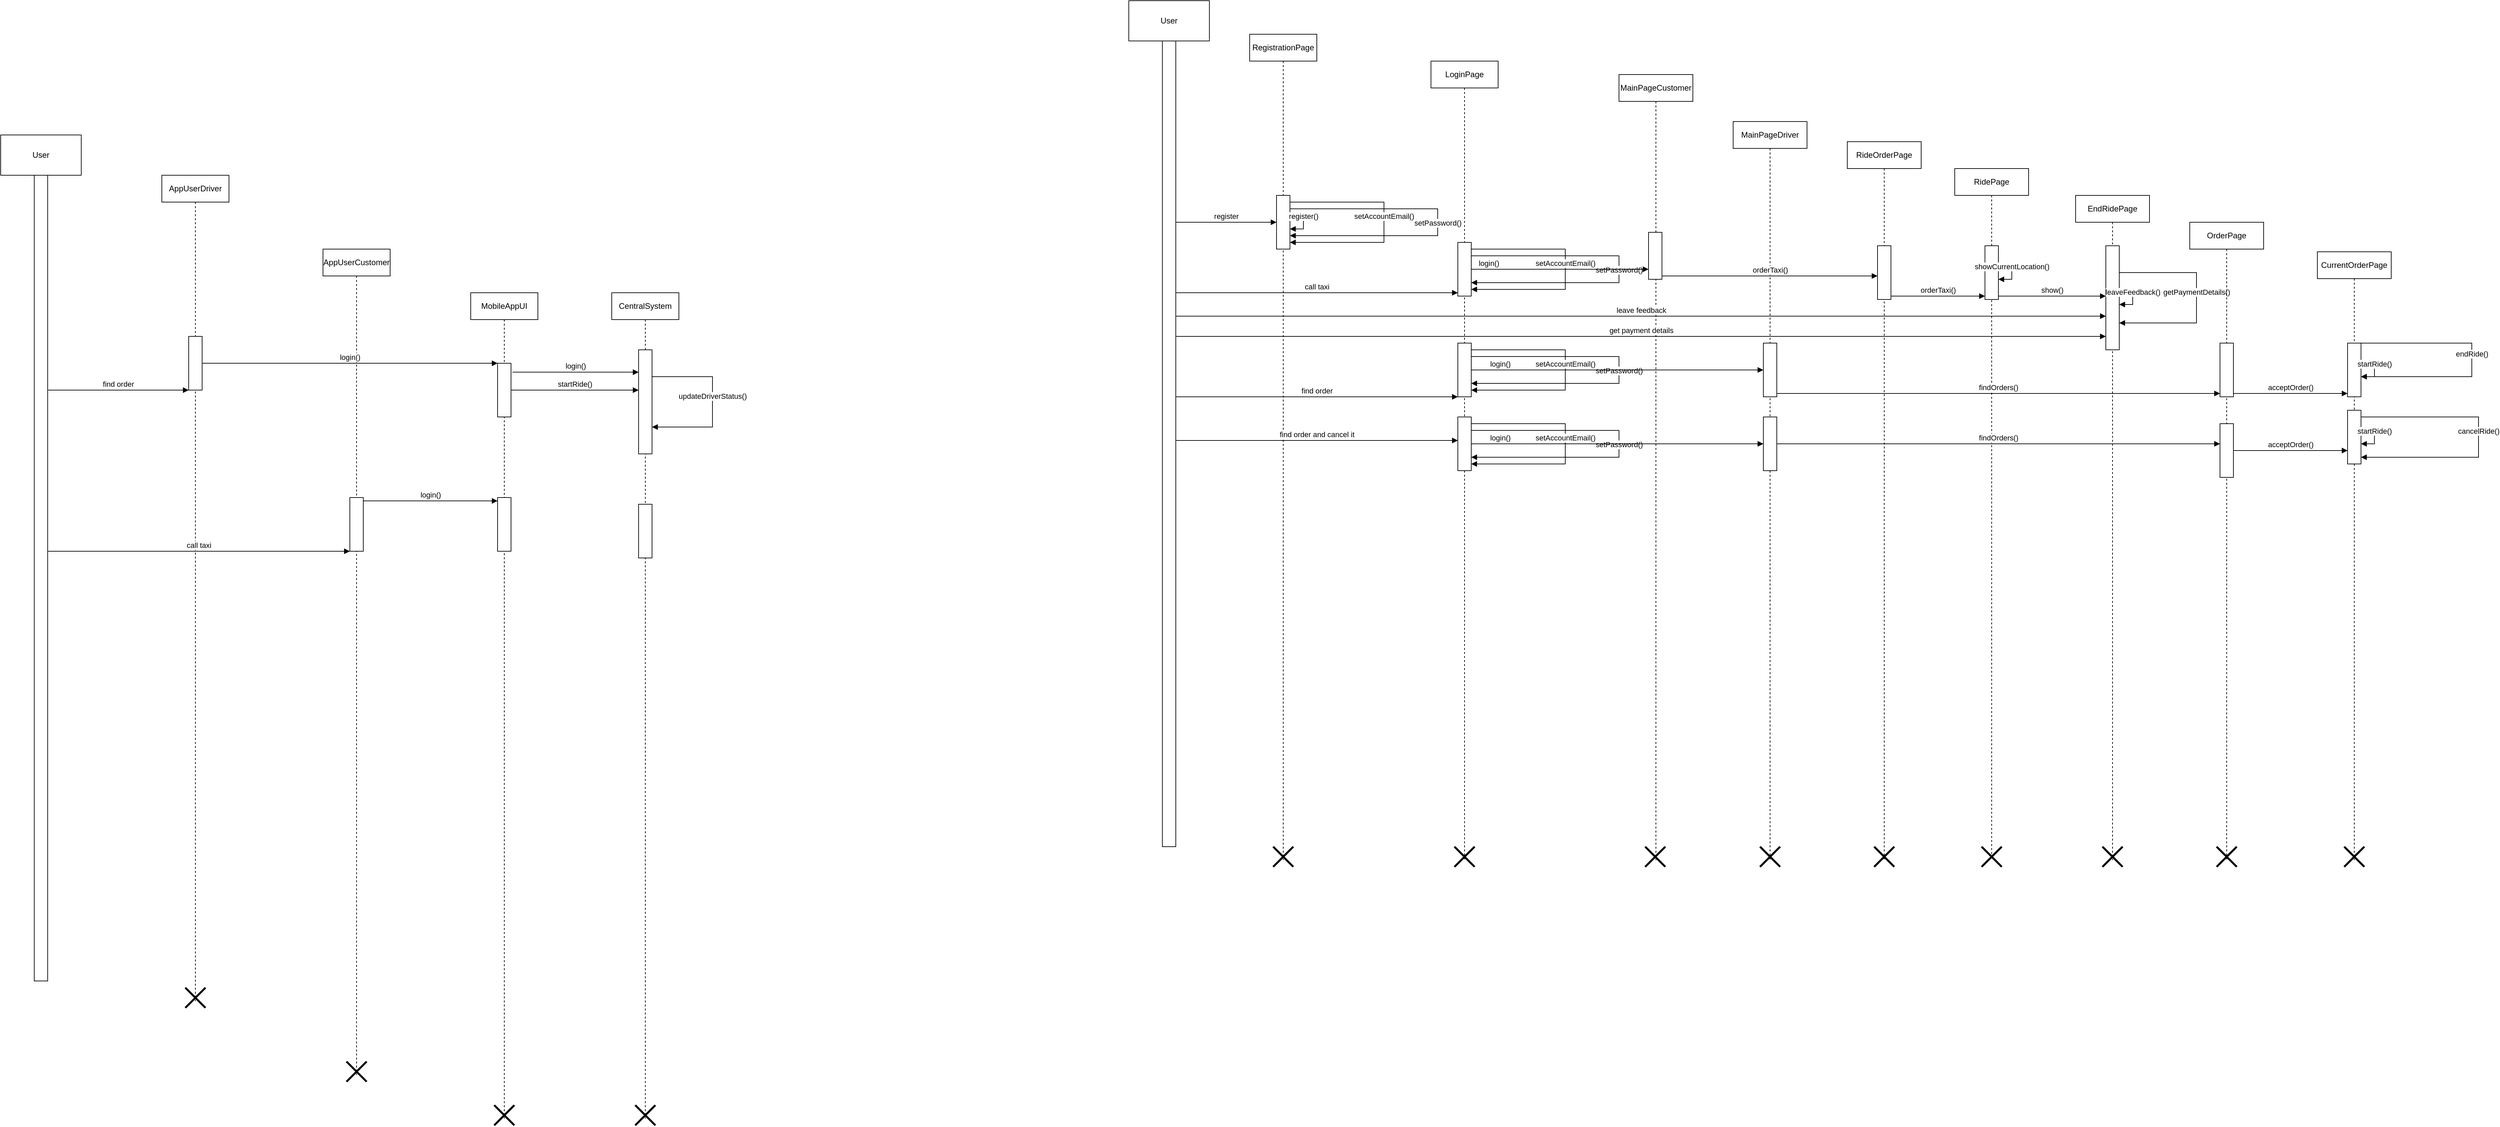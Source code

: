 <mxfile version="22.0.6" type="github">
  <diagram name="Страница — 1" id="l8LlNZg6rUj_ulNN_cUZ">
    <mxGraphModel dx="3545" dy="590" grid="1" gridSize="10" guides="1" tooltips="1" connect="1" arrows="1" fold="1" page="1" pageScale="1" pageWidth="827" pageHeight="1169" math="0" shadow="0">
      <root>
        <mxCell id="0" />
        <mxCell id="1" parent="0" />
        <mxCell id="eOe7ErlNW58BYiNXJ7lQ-5" value="" style="endArrow=none;dashed=1;html=1;rounded=0;" parent="1" edge="1">
          <mxGeometry width="50" height="50" relative="1" as="geometry">
            <mxPoint x="340" y="300" as="sourcePoint" />
            <mxPoint x="340" y="300" as="targetPoint" />
          </mxGeometry>
        </mxCell>
        <mxCell id="eOe7ErlNW58BYiNXJ7lQ-17" value="RegistrationPage" style="shape=umlLifeline;perimeter=lifelinePerimeter;whiteSpace=wrap;html=1;container=0;dropTarget=0;collapsible=0;recursiveResize=0;outlineConnect=0;portConstraint=eastwest;newEdgeStyle={&quot;edgeStyle&quot;:&quot;elbowEdgeStyle&quot;,&quot;elbow&quot;:&quot;vertical&quot;,&quot;curved&quot;:0,&quot;rounded&quot;:0};" parent="1" vertex="1">
          <mxGeometry x="40" y="200" width="100" height="1230" as="geometry" />
        </mxCell>
        <mxCell id="eOe7ErlNW58BYiNXJ7lQ-18" value="" style="html=1;points=[[0,0,0,0,5],[0,1,0,0,-5],[1,0,0,0,5],[1,1,0,0,-5]];perimeter=orthogonalPerimeter;outlineConnect=0;targetShapes=umlLifeline;portConstraint=eastwest;newEdgeStyle={&quot;curved&quot;:0,&quot;rounded&quot;:0};" parent="eOe7ErlNW58BYiNXJ7lQ-17" vertex="1">
          <mxGeometry x="40" y="240" width="20" height="80" as="geometry" />
        </mxCell>
        <mxCell id="eOe7ErlNW58BYiNXJ7lQ-19" value="" style="shape=umlDestroy;whiteSpace=wrap;html=1;strokeWidth=3;targetShapes=umlLifeline;" parent="eOe7ErlNW58BYiNXJ7lQ-17" vertex="1">
          <mxGeometry x="35" y="1210" width="30" height="30" as="geometry" />
        </mxCell>
        <mxCell id="eOe7ErlNW58BYiNXJ7lQ-31" value="register()" style="html=1;verticalAlign=bottom;endArrow=block;curved=0;rounded=0;" parent="eOe7ErlNW58BYiNXJ7lQ-17" source="eOe7ErlNW58BYiNXJ7lQ-18" target="eOe7ErlNW58BYiNXJ7lQ-18" edge="1">
          <mxGeometry width="80" relative="1" as="geometry">
            <mxPoint x="70" y="260" as="sourcePoint" />
            <mxPoint x="220" y="260" as="targetPoint" />
          </mxGeometry>
        </mxCell>
        <mxCell id="eOe7ErlNW58BYiNXJ7lQ-95" value="setAccountEmail()" style="html=1;verticalAlign=bottom;endArrow=block;curved=0;rounded=0;" parent="eOe7ErlNW58BYiNXJ7lQ-17" source="eOe7ErlNW58BYiNXJ7lQ-18" target="eOe7ErlNW58BYiNXJ7lQ-18" edge="1">
          <mxGeometry width="80" relative="1" as="geometry">
            <mxPoint x="60" y="240" as="sourcePoint" />
            <mxPoint x="210" y="240" as="targetPoint" />
            <Array as="points">
              <mxPoint x="200" y="250" />
              <mxPoint x="200" y="310" />
            </Array>
          </mxGeometry>
        </mxCell>
        <mxCell id="eOe7ErlNW58BYiNXJ7lQ-99" value="setPassword()" style="html=1;verticalAlign=bottom;endArrow=block;curved=0;rounded=0;" parent="eOe7ErlNW58BYiNXJ7lQ-17" source="eOe7ErlNW58BYiNXJ7lQ-18" target="eOe7ErlNW58BYiNXJ7lQ-18" edge="1">
          <mxGeometry x="0.042" width="80" relative="1" as="geometry">
            <mxPoint x="110" y="260" as="sourcePoint" />
            <mxPoint x="300" y="270" as="targetPoint" />
            <Array as="points">
              <mxPoint x="280" y="260" />
            </Array>
            <mxPoint as="offset" />
          </mxGeometry>
        </mxCell>
        <mxCell id="eOe7ErlNW58BYiNXJ7lQ-20" value="LoginPage" style="shape=umlLifeline;perimeter=lifelinePerimeter;whiteSpace=wrap;html=1;container=0;dropTarget=0;collapsible=0;recursiveResize=0;outlineConnect=0;portConstraint=eastwest;newEdgeStyle={&quot;edgeStyle&quot;:&quot;elbowEdgeStyle&quot;,&quot;elbow&quot;:&quot;vertical&quot;,&quot;curved&quot;:0,&quot;rounded&quot;:0};" parent="1" vertex="1">
          <mxGeometry x="310" y="240" width="100" height="1190" as="geometry" />
        </mxCell>
        <mxCell id="eOe7ErlNW58BYiNXJ7lQ-22" value="" style="shape=umlDestroy;whiteSpace=wrap;html=1;strokeWidth=3;targetShapes=umlLifeline;" parent="eOe7ErlNW58BYiNXJ7lQ-20" vertex="1">
          <mxGeometry x="35" y="1170" width="30" height="30" as="geometry" />
        </mxCell>
        <mxCell id="eOe7ErlNW58BYiNXJ7lQ-101" value="" style="html=1;points=[[0,0,0,0,5],[0,1,0,0,-5],[1,0,0,0,5],[1,1,0,0,-5]];perimeter=orthogonalPerimeter;outlineConnect=0;targetShapes=umlLifeline;portConstraint=eastwest;newEdgeStyle={&quot;curved&quot;:0,&quot;rounded&quot;:0};" parent="eOe7ErlNW58BYiNXJ7lQ-20" vertex="1">
          <mxGeometry x="40" y="420" width="20" height="80" as="geometry" />
        </mxCell>
        <mxCell id="eOe7ErlNW58BYiNXJ7lQ-103" value="setAccountEmail()" style="html=1;verticalAlign=bottom;endArrow=block;curved=0;rounded=0;" parent="eOe7ErlNW58BYiNXJ7lQ-20" source="eOe7ErlNW58BYiNXJ7lQ-101" target="eOe7ErlNW58BYiNXJ7lQ-101" edge="1">
          <mxGeometry width="80" relative="1" as="geometry">
            <mxPoint x="60" y="420" as="sourcePoint" />
            <mxPoint x="210" y="420" as="targetPoint" />
            <Array as="points">
              <mxPoint x="200" y="430" />
              <mxPoint x="200" y="490" />
            </Array>
            <mxPoint as="offset" />
          </mxGeometry>
        </mxCell>
        <mxCell id="eOe7ErlNW58BYiNXJ7lQ-104" value="setPassword()" style="html=1;verticalAlign=bottom;endArrow=block;curved=0;rounded=0;" parent="eOe7ErlNW58BYiNXJ7lQ-20" source="eOe7ErlNW58BYiNXJ7lQ-101" target="eOe7ErlNW58BYiNXJ7lQ-101" edge="1">
          <mxGeometry x="0.042" width="80" relative="1" as="geometry">
            <mxPoint x="110" y="440" as="sourcePoint" />
            <mxPoint x="300" y="450" as="targetPoint" />
            <Array as="points">
              <mxPoint x="280" y="440" />
            </Array>
            <mxPoint as="offset" />
          </mxGeometry>
        </mxCell>
        <mxCell id="eOe7ErlNW58BYiNXJ7lQ-107" value="" style="html=1;points=[[0,0,0,0,5],[0,1,0,0,-5],[1,0,0,0,5],[1,1,0,0,-5]];perimeter=orthogonalPerimeter;outlineConnect=0;targetShapes=umlLifeline;portConstraint=eastwest;newEdgeStyle={&quot;curved&quot;:0,&quot;rounded&quot;:0};" parent="eOe7ErlNW58BYiNXJ7lQ-20" vertex="1">
          <mxGeometry x="40" y="530" width="20" height="80" as="geometry" />
        </mxCell>
        <mxCell id="eOe7ErlNW58BYiNXJ7lQ-108" value="setAccountEmail()" style="html=1;verticalAlign=bottom;endArrow=block;curved=0;rounded=0;" parent="eOe7ErlNW58BYiNXJ7lQ-20" source="eOe7ErlNW58BYiNXJ7lQ-107" target="eOe7ErlNW58BYiNXJ7lQ-107" edge="1">
          <mxGeometry width="80" relative="1" as="geometry">
            <mxPoint x="60" y="530" as="sourcePoint" />
            <mxPoint x="210" y="530" as="targetPoint" />
            <Array as="points">
              <mxPoint x="200" y="540" />
              <mxPoint x="200" y="600" />
            </Array>
            <mxPoint as="offset" />
          </mxGeometry>
        </mxCell>
        <mxCell id="eOe7ErlNW58BYiNXJ7lQ-109" value="setPassword()" style="html=1;verticalAlign=bottom;endArrow=block;curved=0;rounded=0;" parent="eOe7ErlNW58BYiNXJ7lQ-20" source="eOe7ErlNW58BYiNXJ7lQ-107" target="eOe7ErlNW58BYiNXJ7lQ-107" edge="1">
          <mxGeometry x="0.042" width="80" relative="1" as="geometry">
            <mxPoint x="110" y="550" as="sourcePoint" />
            <mxPoint x="300" y="560" as="targetPoint" />
            <Array as="points">
              <mxPoint x="280" y="550" />
            </Array>
            <mxPoint as="offset" />
          </mxGeometry>
        </mxCell>
        <mxCell id="eOe7ErlNW58BYiNXJ7lQ-115" value="" style="html=1;points=[[0,0,0,0,5],[0,1,0,0,-5],[1,0,0,0,5],[1,1,0,0,-5]];perimeter=orthogonalPerimeter;outlineConnect=0;targetShapes=umlLifeline;portConstraint=eastwest;newEdgeStyle={&quot;curved&quot;:0,&quot;rounded&quot;:0};" parent="eOe7ErlNW58BYiNXJ7lQ-20" vertex="1">
          <mxGeometry x="40" y="270" width="20" height="80" as="geometry" />
        </mxCell>
        <mxCell id="eOe7ErlNW58BYiNXJ7lQ-116" value="setAccountEmail()" style="html=1;verticalAlign=bottom;endArrow=block;curved=0;rounded=0;" parent="eOe7ErlNW58BYiNXJ7lQ-20" source="eOe7ErlNW58BYiNXJ7lQ-115" target="eOe7ErlNW58BYiNXJ7lQ-115" edge="1">
          <mxGeometry width="80" relative="1" as="geometry">
            <mxPoint x="60" y="270" as="sourcePoint" />
            <mxPoint x="210" y="270" as="targetPoint" />
            <Array as="points">
              <mxPoint x="200" y="280" />
              <mxPoint x="200" y="340" />
            </Array>
            <mxPoint as="offset" />
          </mxGeometry>
        </mxCell>
        <mxCell id="eOe7ErlNW58BYiNXJ7lQ-117" value="setPassword()" style="html=1;verticalAlign=bottom;endArrow=block;curved=0;rounded=0;" parent="eOe7ErlNW58BYiNXJ7lQ-20" source="eOe7ErlNW58BYiNXJ7lQ-115" target="eOe7ErlNW58BYiNXJ7lQ-115" edge="1">
          <mxGeometry x="0.042" width="80" relative="1" as="geometry">
            <mxPoint x="110" y="290" as="sourcePoint" />
            <mxPoint x="300" y="300" as="targetPoint" />
            <Array as="points">
              <mxPoint x="280" y="290" />
            </Array>
            <mxPoint as="offset" />
          </mxGeometry>
        </mxCell>
        <mxCell id="eOe7ErlNW58BYiNXJ7lQ-23" value="MainPageCustomer" style="shape=umlLifeline;perimeter=lifelinePerimeter;whiteSpace=wrap;html=1;container=0;dropTarget=0;collapsible=0;recursiveResize=0;outlineConnect=0;portConstraint=eastwest;newEdgeStyle={&quot;edgeStyle&quot;:&quot;elbowEdgeStyle&quot;,&quot;elbow&quot;:&quot;vertical&quot;,&quot;curved&quot;:0,&quot;rounded&quot;:0};" parent="1" vertex="1">
          <mxGeometry x="590" y="260" width="110" height="1170" as="geometry" />
        </mxCell>
        <mxCell id="eOe7ErlNW58BYiNXJ7lQ-24" value="" style="html=1;points=[[0,0,0,0,5],[0,1,0,0,-5],[1,0,0,0,5],[1,1,0,0,-5]];perimeter=orthogonalPerimeter;outlineConnect=0;targetShapes=umlLifeline;portConstraint=eastwest;newEdgeStyle={&quot;curved&quot;:0,&quot;rounded&quot;:0};" parent="eOe7ErlNW58BYiNXJ7lQ-23" vertex="1">
          <mxGeometry x="44" y="235" width="20" height="70" as="geometry" />
        </mxCell>
        <mxCell id="eOe7ErlNW58BYiNXJ7lQ-25" value="" style="shape=umlDestroy;whiteSpace=wrap;html=1;strokeWidth=3;targetShapes=umlLifeline;" parent="eOe7ErlNW58BYiNXJ7lQ-23" vertex="1">
          <mxGeometry x="39" y="1150" width="30" height="30" as="geometry" />
        </mxCell>
        <mxCell id="eOe7ErlNW58BYiNXJ7lQ-28" value="" style="html=1;points=[[0,0,0,0,5],[0,1,0,0,-5],[1,0,0,0,5],[1,1,0,0,-5]];perimeter=orthogonalPerimeter;outlineConnect=0;targetShapes=umlLifeline;portConstraint=eastwest;newEdgeStyle={&quot;curved&quot;:0,&quot;rounded&quot;:0};" parent="1" vertex="1">
          <mxGeometry x="-90" y="200" width="20" height="1210" as="geometry" />
        </mxCell>
        <mxCell id="eOe7ErlNW58BYiNXJ7lQ-29" value="User" style="rounded=0;whiteSpace=wrap;html=1;" parent="1" vertex="1">
          <mxGeometry x="-140" y="150" width="120" height="60" as="geometry" />
        </mxCell>
        <mxCell id="eOe7ErlNW58BYiNXJ7lQ-30" value="register" style="html=1;verticalAlign=bottom;endArrow=block;curved=0;rounded=0;" parent="1" target="eOe7ErlNW58BYiNXJ7lQ-18" edge="1">
          <mxGeometry width="80" relative="1" as="geometry">
            <mxPoint x="-70" y="480" as="sourcePoint" />
            <mxPoint x="60" y="480" as="targetPoint" />
          </mxGeometry>
        </mxCell>
        <mxCell id="eOe7ErlNW58BYiNXJ7lQ-32" value="call taxi" style="html=1;verticalAlign=bottom;endArrow=block;curved=0;rounded=0;" parent="1" source="eOe7ErlNW58BYiNXJ7lQ-28" edge="1">
          <mxGeometry width="80" relative="1" as="geometry">
            <mxPoint x="-50" y="560" as="sourcePoint" />
            <mxPoint x="350" y="585" as="targetPoint" />
          </mxGeometry>
        </mxCell>
        <mxCell id="eOe7ErlNW58BYiNXJ7lQ-35" value="find order" style="html=1;verticalAlign=bottom;endArrow=block;curved=0;rounded=0;" parent="1" source="eOe7ErlNW58BYiNXJ7lQ-28" target="eOe7ErlNW58BYiNXJ7lQ-101" edge="1">
          <mxGeometry width="80" relative="1" as="geometry">
            <mxPoint x="-60" y="650" as="sourcePoint" />
            <mxPoint x="350" y="720" as="targetPoint" />
          </mxGeometry>
        </mxCell>
        <mxCell id="eOe7ErlNW58BYiNXJ7lQ-36" value="MainPageDriver" style="shape=umlLifeline;perimeter=lifelinePerimeter;whiteSpace=wrap;html=1;container=0;dropTarget=0;collapsible=0;recursiveResize=0;outlineConnect=0;portConstraint=eastwest;newEdgeStyle={&quot;edgeStyle&quot;:&quot;elbowEdgeStyle&quot;,&quot;elbow&quot;:&quot;vertical&quot;,&quot;curved&quot;:0,&quot;rounded&quot;:0};" parent="1" vertex="1">
          <mxGeometry x="760" y="330" width="110" height="1100" as="geometry" />
        </mxCell>
        <mxCell id="eOe7ErlNW58BYiNXJ7lQ-37" value="" style="html=1;points=[[0,0,0,0,5],[0,1,0,0,-5],[1,0,0,0,5],[1,1,0,0,-5]];perimeter=orthogonalPerimeter;outlineConnect=0;targetShapes=umlLifeline;portConstraint=eastwest;newEdgeStyle={&quot;curved&quot;:0,&quot;rounded&quot;:0};" parent="eOe7ErlNW58BYiNXJ7lQ-36" vertex="1">
          <mxGeometry x="45" y="330" width="20" height="80" as="geometry" />
        </mxCell>
        <mxCell id="eOe7ErlNW58BYiNXJ7lQ-75" value="" style="html=1;points=[[0,0,0,0,5],[0,1,0,0,-5],[1,0,0,0,5],[1,1,0,0,-5]];perimeter=orthogonalPerimeter;outlineConnect=0;targetShapes=umlLifeline;portConstraint=eastwest;newEdgeStyle={&quot;curved&quot;:0,&quot;rounded&quot;:0};" parent="eOe7ErlNW58BYiNXJ7lQ-36" vertex="1">
          <mxGeometry x="45" y="440" width="20" height="80" as="geometry" />
        </mxCell>
        <mxCell id="eOe7ErlNW58BYiNXJ7lQ-47" value="orderTaxi()" style="html=1;verticalAlign=bottom;endArrow=block;curved=0;rounded=0;exitX=1;exitY=1;exitDx=0;exitDy=-5;exitPerimeter=0;" parent="1" source="eOe7ErlNW58BYiNXJ7lQ-24" target="eOe7ErlNW58BYiNXJ7lQ-49" edge="1">
          <mxGeometry width="80" relative="1" as="geometry">
            <mxPoint x="261" y="710" as="sourcePoint" />
            <mxPoint x="566" y="710" as="targetPoint" />
          </mxGeometry>
        </mxCell>
        <mxCell id="eOe7ErlNW58BYiNXJ7lQ-48" value="RideOrderPage" style="shape=umlLifeline;perimeter=lifelinePerimeter;whiteSpace=wrap;html=1;container=0;dropTarget=0;collapsible=0;recursiveResize=0;outlineConnect=0;portConstraint=eastwest;newEdgeStyle={&quot;edgeStyle&quot;:&quot;elbowEdgeStyle&quot;,&quot;elbow&quot;:&quot;vertical&quot;,&quot;curved&quot;:0,&quot;rounded&quot;:0};" parent="1" vertex="1">
          <mxGeometry x="930" y="360" width="110" height="1070" as="geometry" />
        </mxCell>
        <mxCell id="eOe7ErlNW58BYiNXJ7lQ-49" value="" style="html=1;points=[[0,0,0,0,5],[0,1,0,0,-5],[1,0,0,0,5],[1,1,0,0,-5]];perimeter=orthogonalPerimeter;outlineConnect=0;targetShapes=umlLifeline;portConstraint=eastwest;newEdgeStyle={&quot;curved&quot;:0,&quot;rounded&quot;:0};" parent="eOe7ErlNW58BYiNXJ7lQ-48" vertex="1">
          <mxGeometry x="45" y="155" width="20" height="80" as="geometry" />
        </mxCell>
        <mxCell id="eOe7ErlNW58BYiNXJ7lQ-51" value="RidePage" style="shape=umlLifeline;perimeter=lifelinePerimeter;whiteSpace=wrap;html=1;container=0;dropTarget=0;collapsible=0;recursiveResize=0;outlineConnect=0;portConstraint=eastwest;newEdgeStyle={&quot;edgeStyle&quot;:&quot;elbowEdgeStyle&quot;,&quot;elbow&quot;:&quot;vertical&quot;,&quot;curved&quot;:0,&quot;rounded&quot;:0};" parent="1" vertex="1">
          <mxGeometry x="1090" y="400" width="110" height="1030" as="geometry" />
        </mxCell>
        <mxCell id="eOe7ErlNW58BYiNXJ7lQ-52" value="" style="html=1;points=[[0,0,0,0,5],[0,1,0,0,-5],[1,0,0,0,5],[1,1,0,0,-5]];perimeter=orthogonalPerimeter;outlineConnect=0;targetShapes=umlLifeline;portConstraint=eastwest;newEdgeStyle={&quot;curved&quot;:0,&quot;rounded&quot;:0};" parent="eOe7ErlNW58BYiNXJ7lQ-51" vertex="1">
          <mxGeometry x="45" y="115" width="20" height="80" as="geometry" />
        </mxCell>
        <mxCell id="eOe7ErlNW58BYiNXJ7lQ-53" value="" style="shape=umlDestroy;whiteSpace=wrap;html=1;strokeWidth=3;targetShapes=umlLifeline;" parent="eOe7ErlNW58BYiNXJ7lQ-51" vertex="1">
          <mxGeometry x="40" y="1010" width="30" height="30" as="geometry" />
        </mxCell>
        <mxCell id="eOe7ErlNW58BYiNXJ7lQ-60" value="showCurrentLocation()" style="html=1;verticalAlign=bottom;endArrow=block;curved=0;rounded=0;" parent="eOe7ErlNW58BYiNXJ7lQ-51" source="eOe7ErlNW58BYiNXJ7lQ-52" target="eOe7ErlNW58BYiNXJ7lQ-52" edge="1">
          <mxGeometry width="80" relative="1" as="geometry">
            <mxPoint x="80" y="270" as="sourcePoint" />
            <mxPoint x="225" y="270" as="targetPoint" />
          </mxGeometry>
        </mxCell>
        <mxCell id="eOe7ErlNW58BYiNXJ7lQ-54" value="EndRidePage" style="shape=umlLifeline;perimeter=lifelinePerimeter;whiteSpace=wrap;html=1;container=0;dropTarget=0;collapsible=0;recursiveResize=0;outlineConnect=0;portConstraint=eastwest;newEdgeStyle={&quot;edgeStyle&quot;:&quot;elbowEdgeStyle&quot;,&quot;elbow&quot;:&quot;vertical&quot;,&quot;curved&quot;:0,&quot;rounded&quot;:0};" parent="1" vertex="1">
          <mxGeometry x="1270" y="440" width="110" height="990" as="geometry" />
        </mxCell>
        <mxCell id="eOe7ErlNW58BYiNXJ7lQ-55" value="" style="html=1;points=[[0,0,0,0,5],[0,1,0,0,-5],[1,0,0,0,5],[1,1,0,0,-5]];perimeter=orthogonalPerimeter;outlineConnect=0;targetShapes=umlLifeline;portConstraint=eastwest;newEdgeStyle={&quot;curved&quot;:0,&quot;rounded&quot;:0};" parent="eOe7ErlNW58BYiNXJ7lQ-54" vertex="1">
          <mxGeometry x="45" y="75" width="20" height="155" as="geometry" />
        </mxCell>
        <mxCell id="eOe7ErlNW58BYiNXJ7lQ-120" value="leaveFeedback()" style="html=1;verticalAlign=bottom;endArrow=block;curved=0;rounded=0;" parent="eOe7ErlNW58BYiNXJ7lQ-54" source="eOe7ErlNW58BYiNXJ7lQ-55" target="eOe7ErlNW58BYiNXJ7lQ-55" edge="1">
          <mxGeometry width="80" relative="1" as="geometry">
            <mxPoint x="100" y="180" as="sourcePoint" />
            <mxPoint x="260" y="180" as="targetPoint" />
          </mxGeometry>
        </mxCell>
        <mxCell id="eOe7ErlNW58BYiNXJ7lQ-122" value="getPaymentDetails()" style="html=1;verticalAlign=bottom;endArrow=block;curved=0;rounded=0;" parent="eOe7ErlNW58BYiNXJ7lQ-54" source="eOe7ErlNW58BYiNXJ7lQ-55" target="eOe7ErlNW58BYiNXJ7lQ-55" edge="1">
          <mxGeometry width="80" relative="1" as="geometry">
            <mxPoint x="60" y="190" as="sourcePoint" />
            <mxPoint x="220" y="190" as="targetPoint" />
            <Array as="points">
              <mxPoint x="180" y="190" />
            </Array>
          </mxGeometry>
        </mxCell>
        <mxCell id="eOe7ErlNW58BYiNXJ7lQ-58" value="orderTaxi()" style="html=1;verticalAlign=bottom;endArrow=block;curved=0;rounded=0;exitX=1;exitY=1;exitDx=0;exitDy=-5;exitPerimeter=0;entryX=0;entryY=1;entryDx=0;entryDy=-5;entryPerimeter=0;" parent="1" source="eOe7ErlNW58BYiNXJ7lQ-49" target="eOe7ErlNW58BYiNXJ7lQ-52" edge="1">
          <mxGeometry width="80" relative="1" as="geometry">
            <mxPoint x="750" y="710" as="sourcePoint" />
            <mxPoint x="885" y="710" as="targetPoint" />
          </mxGeometry>
        </mxCell>
        <mxCell id="eOe7ErlNW58BYiNXJ7lQ-61" value="show()" style="html=1;verticalAlign=bottom;endArrow=block;curved=0;rounded=0;exitX=1;exitY=1;exitDx=0;exitDy=-5;exitPerimeter=0;" parent="1" source="eOe7ErlNW58BYiNXJ7lQ-52" target="eOe7ErlNW58BYiNXJ7lQ-55" edge="1">
          <mxGeometry width="80" relative="1" as="geometry">
            <mxPoint x="930" y="730" as="sourcePoint" />
            <mxPoint x="1075" y="730" as="targetPoint" />
          </mxGeometry>
        </mxCell>
        <mxCell id="eOe7ErlNW58BYiNXJ7lQ-63" value="findOrders()" style="html=1;verticalAlign=bottom;endArrow=block;curved=0;rounded=0;exitX=1;exitY=1;exitDx=0;exitDy=-5;exitPerimeter=0;" parent="1" source="eOe7ErlNW58BYiNXJ7lQ-37" target="eOe7ErlNW58BYiNXJ7lQ-66" edge="1">
          <mxGeometry width="80" relative="1" as="geometry">
            <mxPoint x="610" y="710" as="sourcePoint" />
            <mxPoint x="725" y="715" as="targetPoint" />
          </mxGeometry>
        </mxCell>
        <mxCell id="eOe7ErlNW58BYiNXJ7lQ-65" value="OrderPage" style="shape=umlLifeline;perimeter=lifelinePerimeter;whiteSpace=wrap;html=1;container=0;dropTarget=0;collapsible=0;recursiveResize=0;outlineConnect=0;portConstraint=eastwest;newEdgeStyle={&quot;edgeStyle&quot;:&quot;elbowEdgeStyle&quot;,&quot;elbow&quot;:&quot;vertical&quot;,&quot;curved&quot;:0,&quot;rounded&quot;:0};" parent="1" vertex="1">
          <mxGeometry x="1440" y="480" width="110" height="950" as="geometry" />
        </mxCell>
        <mxCell id="eOe7ErlNW58BYiNXJ7lQ-66" value="" style="html=1;points=[[0,0,0,0,5],[0,1,0,0,-5],[1,0,0,0,5],[1,1,0,0,-5]];perimeter=orthogonalPerimeter;outlineConnect=0;targetShapes=umlLifeline;portConstraint=eastwest;newEdgeStyle={&quot;curved&quot;:0,&quot;rounded&quot;:0};" parent="eOe7ErlNW58BYiNXJ7lQ-65" vertex="1">
          <mxGeometry x="45" y="180" width="20" height="80" as="geometry" />
        </mxCell>
        <mxCell id="eOe7ErlNW58BYiNXJ7lQ-67" value="" style="shape=umlDestroy;whiteSpace=wrap;html=1;strokeWidth=3;targetShapes=umlLifeline;" parent="eOe7ErlNW58BYiNXJ7lQ-65" vertex="1">
          <mxGeometry x="40" y="930" width="30" height="30" as="geometry" />
        </mxCell>
        <mxCell id="eOe7ErlNW58BYiNXJ7lQ-76" value="" style="html=1;points=[[0,0,0,0,5],[0,1,0,0,-5],[1,0,0,0,5],[1,1,0,0,-5]];perimeter=orthogonalPerimeter;outlineConnect=0;targetShapes=umlLifeline;portConstraint=eastwest;newEdgeStyle={&quot;curved&quot;:0,&quot;rounded&quot;:0};" parent="eOe7ErlNW58BYiNXJ7lQ-65" vertex="1">
          <mxGeometry x="45" y="300" width="20" height="80" as="geometry" />
        </mxCell>
        <mxCell id="eOe7ErlNW58BYiNXJ7lQ-69" value="CurrentOrderPage" style="shape=umlLifeline;perimeter=lifelinePerimeter;whiteSpace=wrap;html=1;container=0;dropTarget=0;collapsible=0;recursiveResize=0;outlineConnect=0;portConstraint=eastwest;newEdgeStyle={&quot;edgeStyle&quot;:&quot;elbowEdgeStyle&quot;,&quot;elbow&quot;:&quot;vertical&quot;,&quot;curved&quot;:0,&quot;rounded&quot;:0};" parent="1" vertex="1">
          <mxGeometry x="1630" y="524" width="110" height="906" as="geometry" />
        </mxCell>
        <mxCell id="eOe7ErlNW58BYiNXJ7lQ-70" value="" style="html=1;points=[[0,0,0,0,5],[0,1,0,0,-5],[1,0,0,0,5],[1,1,0,0,-5]];perimeter=orthogonalPerimeter;outlineConnect=0;targetShapes=umlLifeline;portConstraint=eastwest;newEdgeStyle={&quot;curved&quot;:0,&quot;rounded&quot;:0};" parent="eOe7ErlNW58BYiNXJ7lQ-69" vertex="1">
          <mxGeometry x="45" y="136" width="20" height="80" as="geometry" />
        </mxCell>
        <mxCell id="eOe7ErlNW58BYiNXJ7lQ-77" value="" style="html=1;points=[[0,0,0,0,5],[0,1,0,0,-5],[1,0,0,0,5],[1,1,0,0,-5]];perimeter=orthogonalPerimeter;outlineConnect=0;targetShapes=umlLifeline;portConstraint=eastwest;newEdgeStyle={&quot;curved&quot;:0,&quot;rounded&quot;:0};" parent="eOe7ErlNW58BYiNXJ7lQ-69" vertex="1">
          <mxGeometry x="45" y="236" width="20" height="80" as="geometry" />
        </mxCell>
        <mxCell id="eOe7ErlNW58BYiNXJ7lQ-79" value="startRide()" style="html=1;verticalAlign=bottom;endArrow=block;curved=0;rounded=0;" parent="eOe7ErlNW58BYiNXJ7lQ-69" source="eOe7ErlNW58BYiNXJ7lQ-70" target="eOe7ErlNW58BYiNXJ7lQ-70" edge="1">
          <mxGeometry width="80" relative="1" as="geometry">
            <mxPoint x="70" y="186" as="sourcePoint" />
            <mxPoint x="210" y="186" as="targetPoint" />
          </mxGeometry>
        </mxCell>
        <mxCell id="eOe7ErlNW58BYiNXJ7lQ-88" value="startRide()" style="html=1;verticalAlign=bottom;endArrow=block;curved=0;rounded=0;" parent="eOe7ErlNW58BYiNXJ7lQ-69" source="eOe7ErlNW58BYiNXJ7lQ-77" target="eOe7ErlNW58BYiNXJ7lQ-77" edge="1">
          <mxGeometry width="80" relative="1" as="geometry">
            <mxPoint x="100" y="266" as="sourcePoint" />
            <mxPoint x="240" y="266" as="targetPoint" />
          </mxGeometry>
        </mxCell>
        <mxCell id="eOe7ErlNW58BYiNXJ7lQ-90" value="cancelRide()" style="html=1;verticalAlign=bottom;endArrow=block;curved=0;rounded=0;" parent="eOe7ErlNW58BYiNXJ7lQ-69" source="eOe7ErlNW58BYiNXJ7lQ-77" target="eOe7ErlNW58BYiNXJ7lQ-77" edge="1">
          <mxGeometry width="80" relative="1" as="geometry">
            <mxPoint x="110" y="246" as="sourcePoint" />
            <mxPoint x="250" y="246" as="targetPoint" />
            <Array as="points">
              <mxPoint x="240" y="246" />
              <mxPoint x="240" y="306" />
            </Array>
          </mxGeometry>
        </mxCell>
        <mxCell id="eOe7ErlNW58BYiNXJ7lQ-92" value="endRide()" style="html=1;verticalAlign=bottom;endArrow=block;curved=0;rounded=0;" parent="eOe7ErlNW58BYiNXJ7lQ-69" source="eOe7ErlNW58BYiNXJ7lQ-70" target="eOe7ErlNW58BYiNXJ7lQ-70" edge="1">
          <mxGeometry width="80" relative="1" as="geometry">
            <mxPoint x="90" y="126" as="sourcePoint" />
            <mxPoint x="230" y="126" as="targetPoint" />
            <Array as="points">
              <mxPoint x="230" y="136" />
              <mxPoint x="230" y="166" />
              <mxPoint x="230" y="186" />
            </Array>
          </mxGeometry>
        </mxCell>
        <mxCell id="eOe7ErlNW58BYiNXJ7lQ-72" value="acceptOrder()" style="html=1;verticalAlign=bottom;endArrow=block;curved=0;rounded=0;exitX=1;exitY=1;exitDx=0;exitDy=-5;exitPerimeter=0;" parent="1" source="eOe7ErlNW58BYiNXJ7lQ-66" target="eOe7ErlNW58BYiNXJ7lQ-70" edge="1">
          <mxGeometry width="80" relative="1" as="geometry">
            <mxPoint x="1240" y="710" as="sourcePoint" />
            <mxPoint x="1370" y="710" as="targetPoint" />
          </mxGeometry>
        </mxCell>
        <mxCell id="eOe7ErlNW58BYiNXJ7lQ-45" value="login()" style="html=1;verticalAlign=bottom;endArrow=block;curved=0;rounded=0;" parent="1" source="eOe7ErlNW58BYiNXJ7lQ-101" target="eOe7ErlNW58BYiNXJ7lQ-37" edge="1">
          <mxGeometry x="-0.803" width="80" relative="1" as="geometry">
            <mxPoint x="370" y="680" as="sourcePoint" />
            <mxPoint x="565" y="725" as="targetPoint" />
            <mxPoint as="offset" />
          </mxGeometry>
        </mxCell>
        <mxCell id="eOe7ErlNW58BYiNXJ7lQ-78" value="find order and cancel it" style="html=1;verticalAlign=bottom;endArrow=block;curved=0;rounded=0;" parent="1" source="eOe7ErlNW58BYiNXJ7lQ-28" target="eOe7ErlNW58BYiNXJ7lQ-107" edge="1">
          <mxGeometry width="80" relative="1" as="geometry">
            <mxPoint x="-65" y="814.71" as="sourcePoint" />
            <mxPoint x="350" y="805" as="targetPoint" />
          </mxGeometry>
        </mxCell>
        <mxCell id="eOe7ErlNW58BYiNXJ7lQ-85" value="findOrders()" style="html=1;verticalAlign=bottom;endArrow=block;curved=0;rounded=0;" parent="1" source="eOe7ErlNW58BYiNXJ7lQ-75" target="eOe7ErlNW58BYiNXJ7lQ-76" edge="1">
          <mxGeometry width="80" relative="1" as="geometry">
            <mxPoint x="610" y="804.58" as="sourcePoint" />
            <mxPoint x="1230" y="804.58" as="targetPoint" />
          </mxGeometry>
        </mxCell>
        <mxCell id="eOe7ErlNW58BYiNXJ7lQ-86" value="acceptOrder()" style="html=1;verticalAlign=bottom;endArrow=block;curved=0;rounded=0;" parent="1" source="eOe7ErlNW58BYiNXJ7lQ-76" target="eOe7ErlNW58BYiNXJ7lQ-77" edge="1">
          <mxGeometry width="80" relative="1" as="geometry">
            <mxPoint x="1270" y="804.58" as="sourcePoint" />
            <mxPoint x="1410" y="804.58" as="targetPoint" />
          </mxGeometry>
        </mxCell>
        <mxCell id="eOe7ErlNW58BYiNXJ7lQ-118" value="login()" style="html=1;verticalAlign=bottom;endArrow=block;curved=0;rounded=0;" parent="1" source="eOe7ErlNW58BYiNXJ7lQ-115" target="eOe7ErlNW58BYiNXJ7lQ-24" edge="1">
          <mxGeometry x="-0.803" width="80" relative="1" as="geometry">
            <mxPoint x="370" y="530" as="sourcePoint" />
            <mxPoint x="675" y="550" as="targetPoint" />
            <mxPoint as="offset" />
          </mxGeometry>
        </mxCell>
        <mxCell id="eOe7ErlNW58BYiNXJ7lQ-110" value="login()" style="html=1;verticalAlign=bottom;endArrow=block;curved=0;rounded=0;" parent="1" source="eOe7ErlNW58BYiNXJ7lQ-107" target="eOe7ErlNW58BYiNXJ7lQ-75" edge="1">
          <mxGeometry x="-0.803" width="80" relative="1" as="geometry">
            <mxPoint x="370" y="790" as="sourcePoint" />
            <mxPoint x="675" y="810" as="targetPoint" />
            <mxPoint as="offset" />
          </mxGeometry>
        </mxCell>
        <mxCell id="eOe7ErlNW58BYiNXJ7lQ-119" value="leave feedback" style="html=1;verticalAlign=bottom;endArrow=block;curved=0;rounded=0;exitX=1;exitY=0.347;exitDx=0;exitDy=0;exitPerimeter=0;" parent="1" source="eOe7ErlNW58BYiNXJ7lQ-28" target="eOe7ErlNW58BYiNXJ7lQ-55" edge="1">
          <mxGeometry width="80" relative="1" as="geometry">
            <mxPoint x="-60" y="620" as="sourcePoint" />
            <mxPoint x="1230" y="620" as="targetPoint" />
          </mxGeometry>
        </mxCell>
        <mxCell id="eOe7ErlNW58BYiNXJ7lQ-121" value="get payment details" style="html=1;verticalAlign=bottom;endArrow=block;curved=0;rounded=0;" parent="1" edge="1">
          <mxGeometry width="80" relative="1" as="geometry">
            <mxPoint x="-70" y="650" as="sourcePoint" />
            <mxPoint x="1315" y="650" as="targetPoint" />
          </mxGeometry>
        </mxCell>
        <mxCell id="eOe7ErlNW58BYiNXJ7lQ-71" value="" style="shape=umlDestroy;whiteSpace=wrap;html=1;strokeWidth=3;targetShapes=umlLifeline;" parent="1" vertex="1">
          <mxGeometry x="1670" y="1410" width="30" height="30" as="geometry" />
        </mxCell>
        <mxCell id="eOe7ErlNW58BYiNXJ7lQ-56" value="" style="shape=umlDestroy;whiteSpace=wrap;html=1;strokeWidth=3;targetShapes=umlLifeline;" parent="1" vertex="1">
          <mxGeometry x="1310" y="1410" width="30" height="30" as="geometry" />
        </mxCell>
        <mxCell id="eOe7ErlNW58BYiNXJ7lQ-50" value="" style="shape=umlDestroy;whiteSpace=wrap;html=1;strokeWidth=3;targetShapes=umlLifeline;" parent="1" vertex="1">
          <mxGeometry x="970" y="1410" width="30" height="30" as="geometry" />
        </mxCell>
        <mxCell id="eOe7ErlNW58BYiNXJ7lQ-38" value="" style="shape=umlDestroy;whiteSpace=wrap;html=1;strokeWidth=3;targetShapes=umlLifeline;" parent="1" vertex="1">
          <mxGeometry x="800" y="1410" width="30" height="30" as="geometry" />
        </mxCell>
        <mxCell id="-fad1oSvSYGF_FY5GGHa-1" value="" style="html=1;points=[[0,0,0,0,5],[0,1,0,0,-5],[1,0,0,0,5],[1,1,0,0,-5]];perimeter=orthogonalPerimeter;outlineConnect=0;targetShapes=umlLifeline;portConstraint=eastwest;newEdgeStyle={&quot;curved&quot;:0,&quot;rounded&quot;:0};" vertex="1" parent="1">
          <mxGeometry x="-1770" y="400" width="20" height="1210" as="geometry" />
        </mxCell>
        <mxCell id="-fad1oSvSYGF_FY5GGHa-2" value="User" style="rounded=0;whiteSpace=wrap;html=1;" vertex="1" parent="1">
          <mxGeometry x="-1820" y="350" width="120" height="60" as="geometry" />
        </mxCell>
        <mxCell id="-fad1oSvSYGF_FY5GGHa-3" value="MobileAppUI" style="shape=umlLifeline;perimeter=lifelinePerimeter;whiteSpace=wrap;html=1;container=0;dropTarget=0;collapsible=0;recursiveResize=0;outlineConnect=0;portConstraint=eastwest;newEdgeStyle={&quot;edgeStyle&quot;:&quot;elbowEdgeStyle&quot;,&quot;elbow&quot;:&quot;vertical&quot;,&quot;curved&quot;:0,&quot;rounded&quot;:0};" vertex="1" parent="1">
          <mxGeometry x="-1120" y="585" width="100" height="1230" as="geometry" />
        </mxCell>
        <mxCell id="-fad1oSvSYGF_FY5GGHa-4" value="" style="html=1;points=[[0,0,0,0,5],[0,1,0,0,-5],[1,0,0,0,5],[1,1,0,0,-5]];perimeter=orthogonalPerimeter;outlineConnect=0;targetShapes=umlLifeline;portConstraint=eastwest;newEdgeStyle={&quot;curved&quot;:0,&quot;rounded&quot;:0};" vertex="1" parent="-fad1oSvSYGF_FY5GGHa-3">
          <mxGeometry x="40" y="105" width="20" height="80" as="geometry" />
        </mxCell>
        <mxCell id="-fad1oSvSYGF_FY5GGHa-5" value="" style="shape=umlDestroy;whiteSpace=wrap;html=1;strokeWidth=3;targetShapes=umlLifeline;" vertex="1" parent="-fad1oSvSYGF_FY5GGHa-3">
          <mxGeometry x="35" y="1210" width="30" height="30" as="geometry" />
        </mxCell>
        <mxCell id="-fad1oSvSYGF_FY5GGHa-35" value="" style="html=1;points=[[0,0,0,0,5],[0,1,0,0,-5],[1,0,0,0,5],[1,1,0,0,-5]];perimeter=orthogonalPerimeter;outlineConnect=0;targetShapes=umlLifeline;portConstraint=eastwest;newEdgeStyle={&quot;curved&quot;:0,&quot;rounded&quot;:0};" vertex="1" parent="-fad1oSvSYGF_FY5GGHa-3">
          <mxGeometry x="40" y="305" width="20" height="80" as="geometry" />
        </mxCell>
        <mxCell id="-fad1oSvSYGF_FY5GGHa-9" value="AppUserDriver" style="shape=umlLifeline;perimeter=lifelinePerimeter;whiteSpace=wrap;html=1;container=0;dropTarget=0;collapsible=0;recursiveResize=0;outlineConnect=0;portConstraint=eastwest;newEdgeStyle={&quot;edgeStyle&quot;:&quot;elbowEdgeStyle&quot;,&quot;elbow&quot;:&quot;vertical&quot;,&quot;curved&quot;:0,&quot;rounded&quot;:0};" vertex="1" parent="1">
          <mxGeometry x="-1580" y="410" width="100" height="1230" as="geometry" />
        </mxCell>
        <mxCell id="-fad1oSvSYGF_FY5GGHa-10" value="" style="html=1;points=[[0,0,0,0,5],[0,1,0,0,-5],[1,0,0,0,5],[1,1,0,0,-5]];perimeter=orthogonalPerimeter;outlineConnect=0;targetShapes=umlLifeline;portConstraint=eastwest;newEdgeStyle={&quot;curved&quot;:0,&quot;rounded&quot;:0};" vertex="1" parent="-fad1oSvSYGF_FY5GGHa-9">
          <mxGeometry x="40" y="240" width="20" height="80" as="geometry" />
        </mxCell>
        <mxCell id="-fad1oSvSYGF_FY5GGHa-11" value="" style="shape=umlDestroy;whiteSpace=wrap;html=1;strokeWidth=3;targetShapes=umlLifeline;" vertex="1" parent="-fad1oSvSYGF_FY5GGHa-9">
          <mxGeometry x="35" y="1210" width="30" height="30" as="geometry" />
        </mxCell>
        <mxCell id="-fad1oSvSYGF_FY5GGHa-15" value="AppUserCustomer" style="shape=umlLifeline;perimeter=lifelinePerimeter;whiteSpace=wrap;html=1;container=0;dropTarget=0;collapsible=0;recursiveResize=0;outlineConnect=0;portConstraint=eastwest;newEdgeStyle={&quot;edgeStyle&quot;:&quot;elbowEdgeStyle&quot;,&quot;elbow&quot;:&quot;vertical&quot;,&quot;curved&quot;:0,&quot;rounded&quot;:0};" vertex="1" parent="1">
          <mxGeometry x="-1340" y="520" width="100" height="1230" as="geometry" />
        </mxCell>
        <mxCell id="-fad1oSvSYGF_FY5GGHa-16" value="" style="html=1;points=[[0,0,0,0,5],[0,1,0,0,-5],[1,0,0,0,5],[1,1,0,0,-5]];perimeter=orthogonalPerimeter;outlineConnect=0;targetShapes=umlLifeline;portConstraint=eastwest;newEdgeStyle={&quot;curved&quot;:0,&quot;rounded&quot;:0};" vertex="1" parent="-fad1oSvSYGF_FY5GGHa-15">
          <mxGeometry x="40" y="370" width="20" height="80" as="geometry" />
        </mxCell>
        <mxCell id="-fad1oSvSYGF_FY5GGHa-17" value="" style="shape=umlDestroy;whiteSpace=wrap;html=1;strokeWidth=3;targetShapes=umlLifeline;" vertex="1" parent="-fad1oSvSYGF_FY5GGHa-15">
          <mxGeometry x="35" y="1210" width="30" height="30" as="geometry" />
        </mxCell>
        <mxCell id="-fad1oSvSYGF_FY5GGHa-24" value="call taxi" style="html=1;verticalAlign=bottom;endArrow=block;curved=0;rounded=0;" edge="1" parent="1" source="-fad1oSvSYGF_FY5GGHa-1" target="-fad1oSvSYGF_FY5GGHa-16">
          <mxGeometry width="80" relative="1" as="geometry">
            <mxPoint x="-1740" y="690" as="sourcePoint" />
            <mxPoint x="-1560" y="690" as="targetPoint" />
          </mxGeometry>
        </mxCell>
        <mxCell id="-fad1oSvSYGF_FY5GGHa-18" value="login()" style="html=1;verticalAlign=bottom;endArrow=block;curved=0;rounded=0;entryX=0;entryY=0;entryDx=0;entryDy=5;entryPerimeter=0;" edge="1" parent="1" source="-fad1oSvSYGF_FY5GGHa-16" target="-fad1oSvSYGF_FY5GGHa-35">
          <mxGeometry width="80" relative="1" as="geometry">
            <mxPoint x="-1270" y="780" as="sourcePoint" />
            <mxPoint x="-1120" y="780" as="targetPoint" />
          </mxGeometry>
        </mxCell>
        <mxCell id="-fad1oSvSYGF_FY5GGHa-27" value="login()" style="html=1;verticalAlign=bottom;endArrow=block;curved=0;rounded=0;" edge="1" parent="1" source="-fad1oSvSYGF_FY5GGHa-10" target="-fad1oSvSYGF_FY5GGHa-4">
          <mxGeometry width="80" relative="1" as="geometry">
            <mxPoint x="-1290" y="650" as="sourcePoint" />
            <mxPoint x="-1090" y="650" as="targetPoint" />
          </mxGeometry>
        </mxCell>
        <mxCell id="-fad1oSvSYGF_FY5GGHa-29" value="find order" style="html=1;verticalAlign=bottom;endArrow=block;curved=0;rounded=0;" edge="1" parent="1" source="-fad1oSvSYGF_FY5GGHa-1" target="-fad1oSvSYGF_FY5GGHa-10">
          <mxGeometry width="80" relative="1" as="geometry">
            <mxPoint x="-1740" y="720" as="sourcePoint" />
            <mxPoint x="-1290" y="720" as="targetPoint" />
          </mxGeometry>
        </mxCell>
        <mxCell id="-fad1oSvSYGF_FY5GGHa-31" value="CentralSystem" style="shape=umlLifeline;perimeter=lifelinePerimeter;whiteSpace=wrap;html=1;container=0;dropTarget=0;collapsible=0;recursiveResize=0;outlineConnect=0;portConstraint=eastwest;newEdgeStyle={&quot;edgeStyle&quot;:&quot;elbowEdgeStyle&quot;,&quot;elbow&quot;:&quot;vertical&quot;,&quot;curved&quot;:0,&quot;rounded&quot;:0};" vertex="1" parent="1">
          <mxGeometry x="-910" y="585" width="100" height="1230" as="geometry" />
        </mxCell>
        <mxCell id="-fad1oSvSYGF_FY5GGHa-32" value="" style="html=1;points=[[0,0,0,0,5],[0,1,0,0,-5],[1,0,0,0,5],[1,1,0,0,-5]];perimeter=orthogonalPerimeter;outlineConnect=0;targetShapes=umlLifeline;portConstraint=eastwest;newEdgeStyle={&quot;curved&quot;:0,&quot;rounded&quot;:0};" vertex="1" parent="-fad1oSvSYGF_FY5GGHa-31">
          <mxGeometry x="40" y="85" width="20" height="155" as="geometry" />
        </mxCell>
        <mxCell id="-fad1oSvSYGF_FY5GGHa-33" value="" style="shape=umlDestroy;whiteSpace=wrap;html=1;strokeWidth=3;targetShapes=umlLifeline;" vertex="1" parent="-fad1oSvSYGF_FY5GGHa-31">
          <mxGeometry x="35" y="1210" width="30" height="30" as="geometry" />
        </mxCell>
        <mxCell id="-fad1oSvSYGF_FY5GGHa-36" value="" style="html=1;points=[[0,0,0,0,5],[0,1,0,0,-5],[1,0,0,0,5],[1,1,0,0,-5]];perimeter=orthogonalPerimeter;outlineConnect=0;targetShapes=umlLifeline;portConstraint=eastwest;newEdgeStyle={&quot;curved&quot;:0,&quot;rounded&quot;:0};" vertex="1" parent="-fad1oSvSYGF_FY5GGHa-31">
          <mxGeometry x="40" y="315" width="20" height="80" as="geometry" />
        </mxCell>
        <mxCell id="-fad1oSvSYGF_FY5GGHa-37" value="updateDriverStatus()" style="html=1;verticalAlign=bottom;endArrow=block;curved=0;rounded=0;" edge="1" parent="-fad1oSvSYGF_FY5GGHa-31" source="-fad1oSvSYGF_FY5GGHa-32" target="-fad1oSvSYGF_FY5GGHa-32">
          <mxGeometry width="80" relative="1" as="geometry">
            <mxPoint x="140" y="105" as="sourcePoint" />
            <mxPoint x="328" y="105" as="targetPoint" />
            <Array as="points">
              <mxPoint x="150" y="125" />
            </Array>
          </mxGeometry>
        </mxCell>
        <mxCell id="-fad1oSvSYGF_FY5GGHa-34" value="login()" style="html=1;verticalAlign=bottom;endArrow=block;curved=0;rounded=0;exitX=1.114;exitY=0.166;exitDx=0;exitDy=0;exitPerimeter=0;" edge="1" parent="1" source="-fad1oSvSYGF_FY5GGHa-4" target="-fad1oSvSYGF_FY5GGHa-32">
          <mxGeometry width="80" relative="1" as="geometry">
            <mxPoint x="-1000" y="700" as="sourcePoint" />
            <mxPoint x="-800" y="700" as="targetPoint" />
          </mxGeometry>
        </mxCell>
        <mxCell id="-fad1oSvSYGF_FY5GGHa-40" value="startRide()" style="html=1;verticalAlign=bottom;endArrow=block;curved=0;rounded=0;" edge="1" parent="1" source="-fad1oSvSYGF_FY5GGHa-4" target="-fad1oSvSYGF_FY5GGHa-32">
          <mxGeometry width="80" relative="1" as="geometry">
            <mxPoint x="-1048" y="713" as="sourcePoint" />
            <mxPoint x="-860" y="713" as="targetPoint" />
          </mxGeometry>
        </mxCell>
      </root>
    </mxGraphModel>
  </diagram>
</mxfile>
